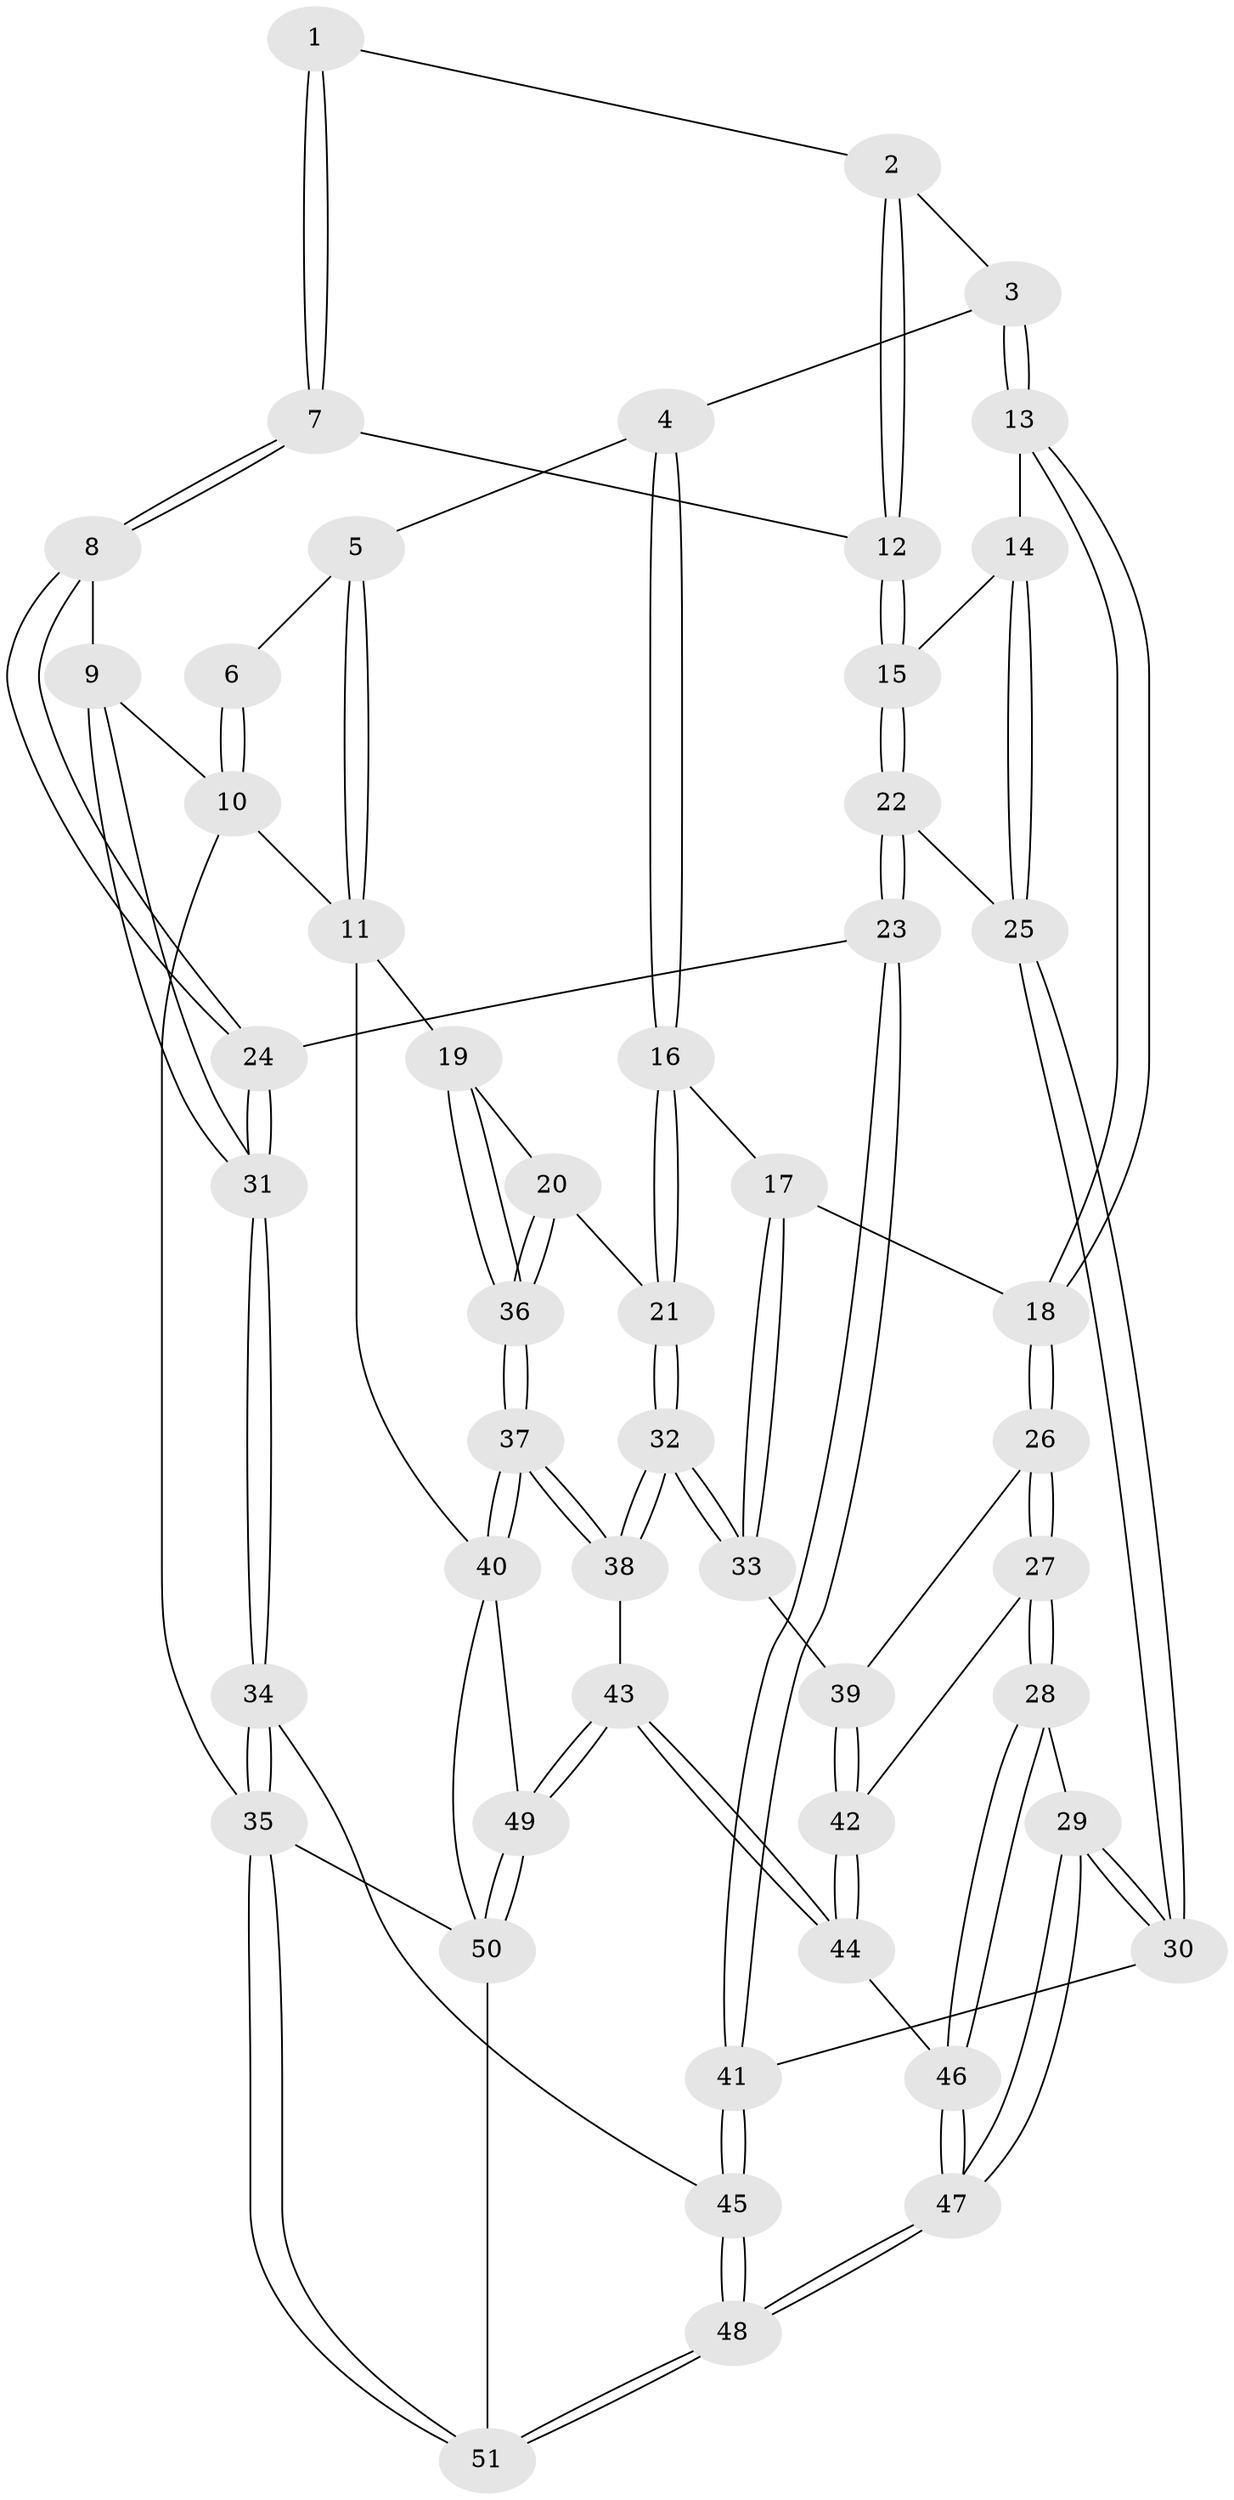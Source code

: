 // Generated by graph-tools (version 1.1) at 2025/17/03/09/25 04:17:18]
// undirected, 51 vertices, 124 edges
graph export_dot {
graph [start="1"]
  node [color=gray90,style=filled];
  1 [pos="+0.33089244687464814+0.06526817759762207"];
  2 [pos="+0.3984720942988479+0.1641223766432358"];
  3 [pos="+0.4701272588010369+0.20623403561050072"];
  4 [pos="+0.6631893482477459+0.1997468709357607"];
  5 [pos="+0.7910287488238986+0"];
  6 [pos="+0.2905127724820538+0"];
  7 [pos="+0.1741706605503277+0.28049531377487036"];
  8 [pos="+0.15110619716602774+0.2886536749768838"];
  9 [pos="+0+0"];
  10 [pos="+0+0"];
  11 [pos="+1+0"];
  12 [pos="+0.30461590560758134+0.3039356728867862"];
  13 [pos="+0.42440777573440897+0.3534491895583903"];
  14 [pos="+0.36504431973602935+0.37115647416698244"];
  15 [pos="+0.35696544452102424+0.3675485773995371"];
  16 [pos="+0.6724828353876088+0.23499894396329746"];
  17 [pos="+0.5437471299414193+0.39299498163067875"];
  18 [pos="+0.5158392144631985+0.41161422402138625"];
  19 [pos="+1+0.10953375463122689"];
  20 [pos="+0.7706484085566528+0.3440228240835817"];
  21 [pos="+0.7609209459424534+0.34317678699211446"];
  22 [pos="+0.23300001954120875+0.44145841304353883"];
  23 [pos="+0.169680861612717+0.4621297216216521"];
  24 [pos="+0.11875515914677506+0.4221033578213187"];
  25 [pos="+0.36926682079965223+0.47276711630474716"];
  26 [pos="+0.5054347605935674+0.4852139008592697"];
  27 [pos="+0.4654921079213251+0.5385942385358151"];
  28 [pos="+0.4591609859954161+0.5442558002025846"];
  29 [pos="+0.425134722863924+0.5634416206874825"];
  30 [pos="+0.38882370244285724+0.5375592889858184"];
  31 [pos="+0+0.5336921518853208"];
  32 [pos="+0.7194656877167953+0.4993681235104636"];
  33 [pos="+0.6861258021367147+0.4960258687632124"];
  34 [pos="+0+0.5778124419049975"];
  35 [pos="+0+1"];
  36 [pos="+1+0.5679059758450814"];
  37 [pos="+1+0.5987992863748333"];
  38 [pos="+0.7737980422650831+0.6567443107109258"];
  39 [pos="+0.6049647154840178+0.5089048177022456"];
  40 [pos="+1+0.746287332563085"];
  41 [pos="+0.2134537959527571+0.5430828825498878"];
  42 [pos="+0.5861020901813209+0.5731843726963699"];
  43 [pos="+0.7360107710776322+0.6998831632916025"];
  44 [pos="+0.6448799348010917+0.6647221678571986"];
  45 [pos="+0.19661128927205312+0.6689685403044634"];
  46 [pos="+0.6232925034156209+0.6622994157740109"];
  47 [pos="+0.41276612495744913+0.6925750767445856"];
  48 [pos="+0.3073341558813081+0.9148736408625039"];
  49 [pos="+0.6635028201410256+0.993413334474246"];
  50 [pos="+0.6381110426415982+1"];
  51 [pos="+0.3051271279257684+1"];
  1 -- 2;
  1 -- 7;
  1 -- 7;
  2 -- 3;
  2 -- 12;
  2 -- 12;
  3 -- 4;
  3 -- 13;
  3 -- 13;
  4 -- 5;
  4 -- 16;
  4 -- 16;
  5 -- 6;
  5 -- 11;
  5 -- 11;
  6 -- 10;
  6 -- 10;
  7 -- 8;
  7 -- 8;
  7 -- 12;
  8 -- 9;
  8 -- 24;
  8 -- 24;
  9 -- 10;
  9 -- 31;
  9 -- 31;
  10 -- 11;
  10 -- 35;
  11 -- 19;
  11 -- 40;
  12 -- 15;
  12 -- 15;
  13 -- 14;
  13 -- 18;
  13 -- 18;
  14 -- 15;
  14 -- 25;
  14 -- 25;
  15 -- 22;
  15 -- 22;
  16 -- 17;
  16 -- 21;
  16 -- 21;
  17 -- 18;
  17 -- 33;
  17 -- 33;
  18 -- 26;
  18 -- 26;
  19 -- 20;
  19 -- 36;
  19 -- 36;
  20 -- 21;
  20 -- 36;
  20 -- 36;
  21 -- 32;
  21 -- 32;
  22 -- 23;
  22 -- 23;
  22 -- 25;
  23 -- 24;
  23 -- 41;
  23 -- 41;
  24 -- 31;
  24 -- 31;
  25 -- 30;
  25 -- 30;
  26 -- 27;
  26 -- 27;
  26 -- 39;
  27 -- 28;
  27 -- 28;
  27 -- 42;
  28 -- 29;
  28 -- 46;
  28 -- 46;
  29 -- 30;
  29 -- 30;
  29 -- 47;
  29 -- 47;
  30 -- 41;
  31 -- 34;
  31 -- 34;
  32 -- 33;
  32 -- 33;
  32 -- 38;
  32 -- 38;
  33 -- 39;
  34 -- 35;
  34 -- 35;
  34 -- 45;
  35 -- 51;
  35 -- 51;
  35 -- 50;
  36 -- 37;
  36 -- 37;
  37 -- 38;
  37 -- 38;
  37 -- 40;
  37 -- 40;
  38 -- 43;
  39 -- 42;
  39 -- 42;
  40 -- 49;
  40 -- 50;
  41 -- 45;
  41 -- 45;
  42 -- 44;
  42 -- 44;
  43 -- 44;
  43 -- 44;
  43 -- 49;
  43 -- 49;
  44 -- 46;
  45 -- 48;
  45 -- 48;
  46 -- 47;
  46 -- 47;
  47 -- 48;
  47 -- 48;
  48 -- 51;
  48 -- 51;
  49 -- 50;
  49 -- 50;
  50 -- 51;
}
